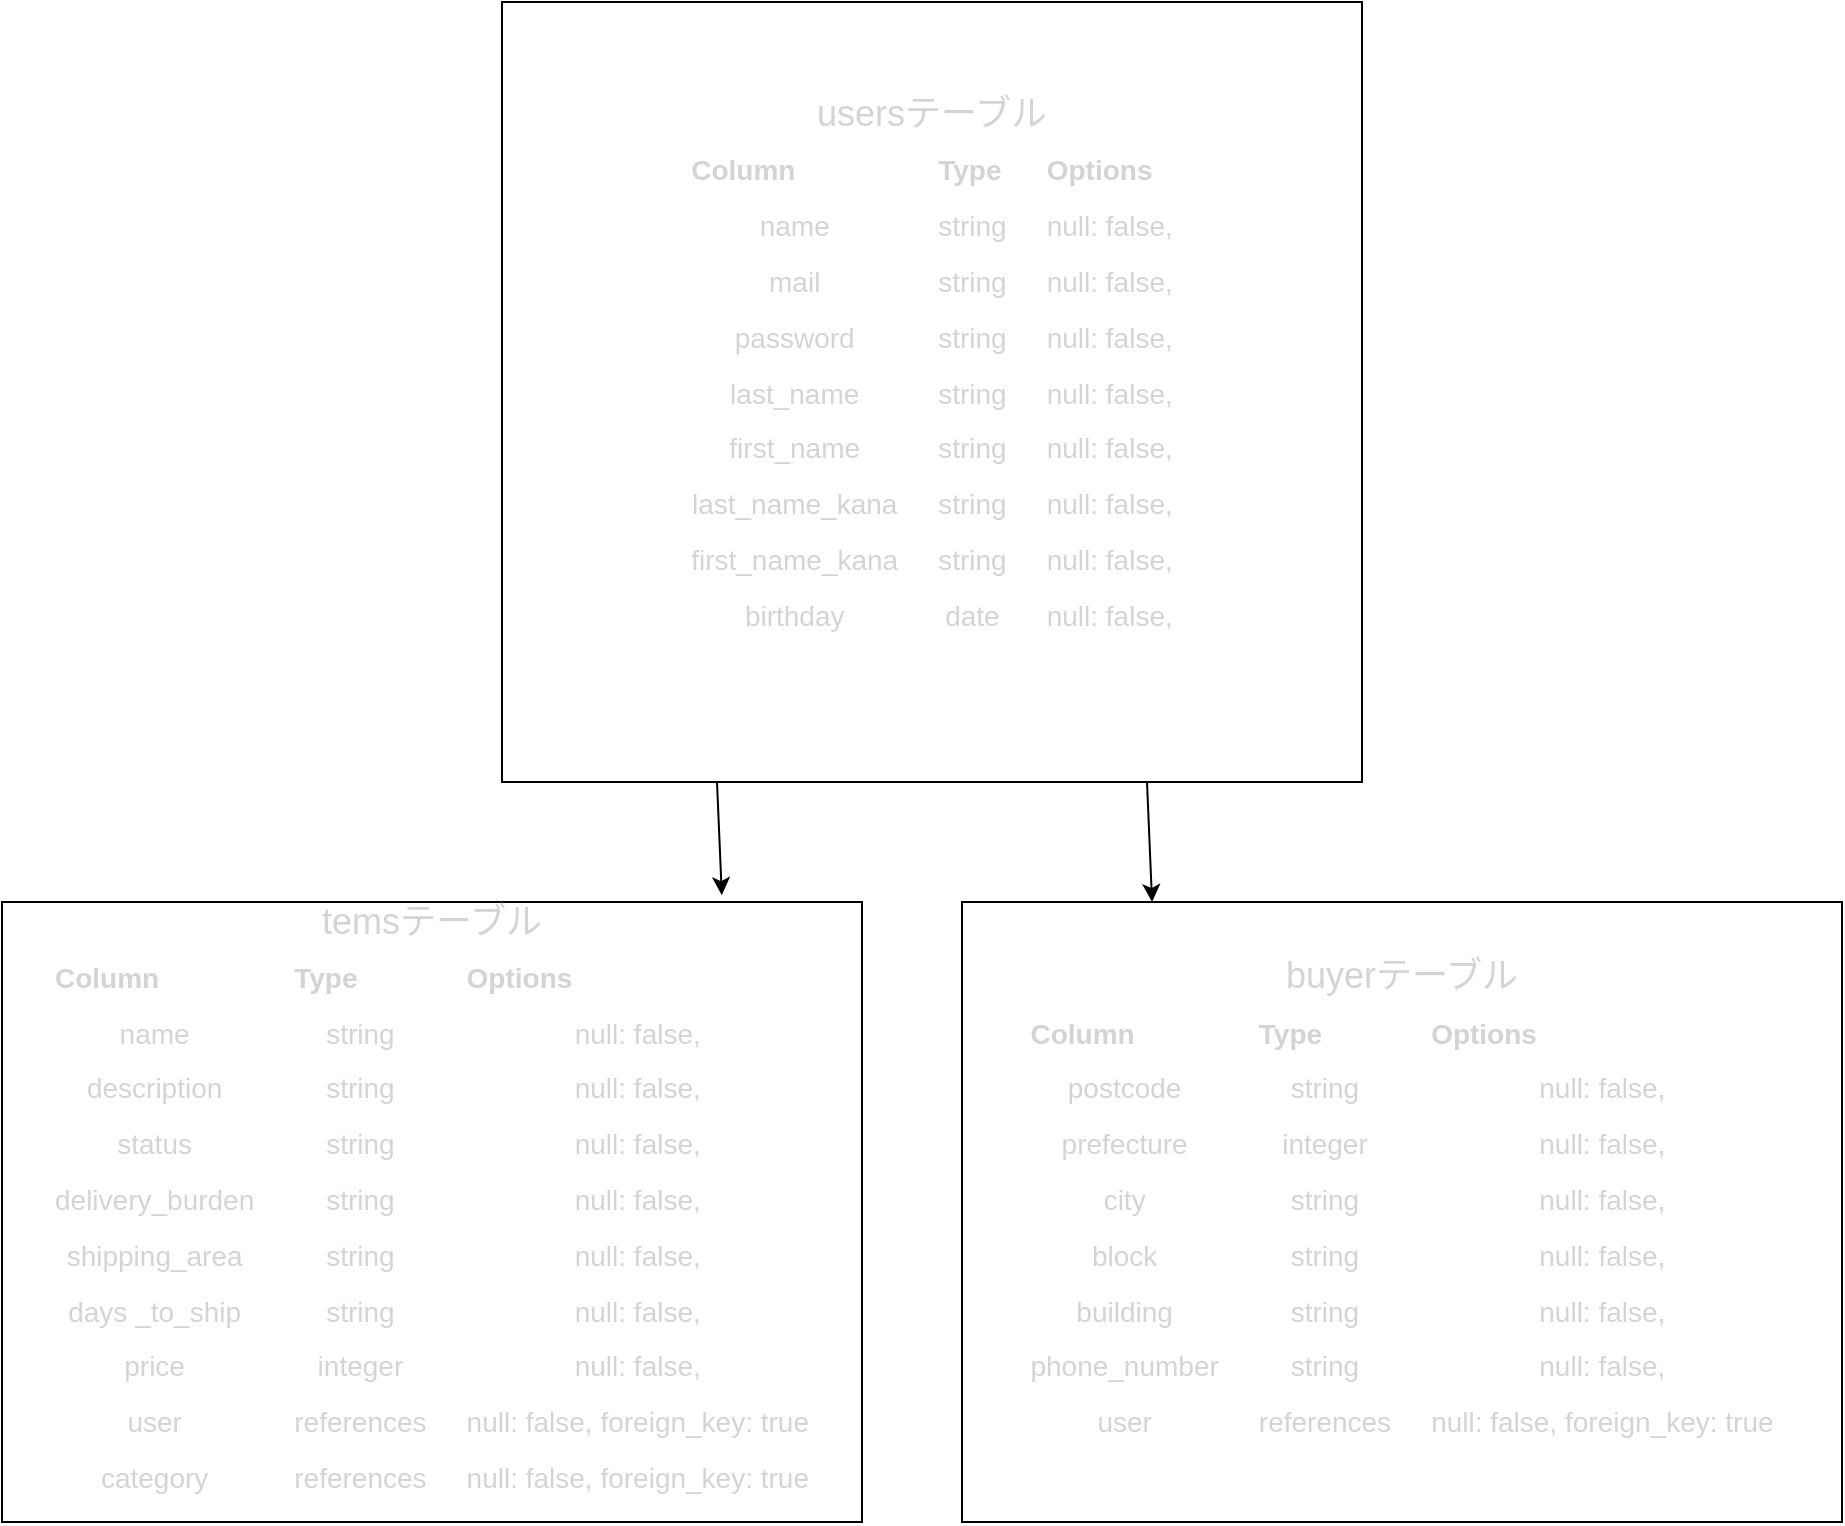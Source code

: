 <mxfile>
    <diagram id="ek3NT_J83x1j4uYleDJu" name="ページ1">
        <mxGraphModel dx="820" dy="1965" grid="1" gridSize="10" guides="1" tooltips="1" connect="1" arrows="1" fold="1" page="1" pageScale="1" pageWidth="827" pageHeight="1169" math="0" shadow="0">
            <root>
                <mxCell id="0"/>
                <mxCell id="1" parent="0"/>
                <mxCell id="50" style="edgeStyle=none;html=1;exitX=0.75;exitY=1;exitDx=0;exitDy=0;entryX=0.216;entryY=0;entryDx=0;entryDy=0;entryPerimeter=0;" edge="1" parent="1" source="40" target="42">
                    <mxGeometry relative="1" as="geometry">
                        <mxPoint x="573" y="380" as="targetPoint"/>
                    </mxGeometry>
                </mxCell>
                <mxCell id="51" style="edgeStyle=none;html=1;exitX=0.25;exitY=1;exitDx=0;exitDy=0;entryX=0.837;entryY=-0.011;entryDx=0;entryDy=0;entryPerimeter=0;" edge="1" parent="1" source="40" target="43">
                    <mxGeometry relative="1" as="geometry"/>
                </mxCell>
                <mxCell id="40" value="&lt;meta charset=&quot;utf-8&quot;&gt;&lt;h2 class=&quot;code-line&quot; dir=&quot;auto&quot; id=&quot;users%E3%83%86%E3%83%BC%E3%83%96%E3%83%AB&quot; style=&quot;margin-top: 0px; font-weight: normal; margin-bottom: 0.2em; position: relative; color: rgb(212, 212, 212); font-style: normal; letter-spacing: normal; text-indent: 0px; text-transform: none; word-spacing: 0px;&quot;&gt;usersテーブル&lt;/h2&gt;&lt;table class=&quot;code-line&quot; dir=&quot;auto&quot; style=&quot;border-collapse: collapse; margin-bottom: 0.7em; position: relative; color: rgb(212, 212, 212); font-size: 14px; font-style: normal; font-weight: 400; letter-spacing: normal; text-transform: none; word-spacing: 0px;&quot;&gt;&lt;thead class=&quot;code-line&quot; dir=&quot;auto&quot; style=&quot;position: relative&quot;&gt;&lt;tr class=&quot;code-line&quot; dir=&quot;auto&quot; style=&quot;position: relative&quot;&gt;&lt;th style=&quot;text-align: left ; border-bottom: 1px solid rgba(255 , 255 , 255 , 0.69) ; padding: 5px 10px ; border-top-color: rgba(255 , 255 , 255 , 0.69) ; border-right-color: rgba(255 , 255 , 255 , 0.69) ; border-left-color: rgba(255 , 255 , 255 , 0.69)&quot;&gt;Column&lt;/th&gt;&lt;th style=&quot;text-align: left ; border-bottom: 1px solid rgba(255 , 255 , 255 , 0.69) ; padding: 5px 10px ; border-top-color: rgba(255 , 255 , 255 , 0.69) ; border-right-color: rgba(255 , 255 , 255 , 0.69) ; border-left-color: rgba(255 , 255 , 255 , 0.69)&quot;&gt;Type&lt;/th&gt;&lt;th style=&quot;text-align: left ; border-bottom: 1px solid rgba(255 , 255 , 255 , 0.69) ; padding: 5px 10px ; border-top-color: rgba(255 , 255 , 255 , 0.69) ; border-right-color: rgba(255 , 255 , 255 , 0.69) ; border-left-color: rgba(255 , 255 , 255 , 0.69)&quot;&gt;Options&lt;/th&gt;&lt;/tr&gt;&lt;/thead&gt;&lt;tbody class=&quot;code-line&quot; dir=&quot;auto&quot; style=&quot;position: relative&quot;&gt;&lt;tr class=&quot;code-line&quot; dir=&quot;auto&quot; style=&quot;position: relative&quot;&gt;&lt;td style=&quot;padding: 5px 10px ; border-color: rgba(255 , 255 , 255 , 0.18)&quot;&gt;name&lt;/td&gt;&lt;td style=&quot;padding: 5px 10px ; border-color: rgba(255 , 255 , 255 , 0.18)&quot;&gt;string&lt;/td&gt;&lt;td style=&quot;padding: 5px 10px ; border-color: rgba(255 , 255 , 255 , 0.18)&quot;&gt;null: false,&lt;/td&gt;&lt;/tr&gt;&lt;tr class=&quot;code-line&quot; dir=&quot;auto&quot; style=&quot;position: relative&quot;&gt;&lt;td style=&quot;padding: 5px 10px ; border-top: 1px solid rgba(255 , 255 , 255 , 0.18) ; border-right-color: rgba(255 , 255 , 255 , 0.18) ; border-bottom-color: rgba(255 , 255 , 255 , 0.18) ; border-left-color: rgba(255 , 255 , 255 , 0.18)&quot;&gt;mail&lt;/td&gt;&lt;td style=&quot;padding: 5px 10px ; border-top: 1px solid rgba(255 , 255 , 255 , 0.18) ; border-right-color: rgba(255 , 255 , 255 , 0.18) ; border-bottom-color: rgba(255 , 255 , 255 , 0.18) ; border-left-color: rgba(255 , 255 , 255 , 0.18)&quot;&gt;string&lt;/td&gt;&lt;td style=&quot;padding: 5px 10px ; border-top: 1px solid rgba(255 , 255 , 255 , 0.18) ; border-right-color: rgba(255 , 255 , 255 , 0.18) ; border-bottom-color: rgba(255 , 255 , 255 , 0.18) ; border-left-color: rgba(255 , 255 , 255 , 0.18)&quot;&gt;null: false,&lt;/td&gt;&lt;/tr&gt;&lt;tr class=&quot;code-line&quot; dir=&quot;auto&quot; style=&quot;position: relative&quot;&gt;&lt;td style=&quot;padding: 5px 10px ; border-top: 1px solid rgba(255 , 255 , 255 , 0.18) ; border-right-color: rgba(255 , 255 , 255 , 0.18) ; border-bottom-color: rgba(255 , 255 , 255 , 0.18) ; border-left-color: rgba(255 , 255 , 255 , 0.18)&quot;&gt;password&lt;/td&gt;&lt;td style=&quot;padding: 5px 10px ; border-top: 1px solid rgba(255 , 255 , 255 , 0.18) ; border-right-color: rgba(255 , 255 , 255 , 0.18) ; border-bottom-color: rgba(255 , 255 , 255 , 0.18) ; border-left-color: rgba(255 , 255 , 255 , 0.18)&quot;&gt;string&lt;/td&gt;&lt;td style=&quot;padding: 5px 10px ; border-top: 1px solid rgba(255 , 255 , 255 , 0.18) ; border-right-color: rgba(255 , 255 , 255 , 0.18) ; border-bottom-color: rgba(255 , 255 , 255 , 0.18) ; border-left-color: rgba(255 , 255 , 255 , 0.18)&quot;&gt;null: false,&lt;/td&gt;&lt;/tr&gt;&lt;tr class=&quot;code-line&quot; dir=&quot;auto&quot; style=&quot;position: relative&quot;&gt;&lt;td style=&quot;padding: 5px 10px ; border-top: 1px solid rgba(255 , 255 , 255 , 0.18) ; border-right-color: rgba(255 , 255 , 255 , 0.18) ; border-bottom-color: rgba(255 , 255 , 255 , 0.18) ; border-left-color: rgba(255 , 255 , 255 , 0.18)&quot;&gt;last_name&lt;/td&gt;&lt;td style=&quot;padding: 5px 10px ; border-top: 1px solid rgba(255 , 255 , 255 , 0.18) ; border-right-color: rgba(255 , 255 , 255 , 0.18) ; border-bottom-color: rgba(255 , 255 , 255 , 0.18) ; border-left-color: rgba(255 , 255 , 255 , 0.18)&quot;&gt;string&lt;/td&gt;&lt;td style=&quot;padding: 5px 10px ; border-top: 1px solid rgba(255 , 255 , 255 , 0.18) ; border-right-color: rgba(255 , 255 , 255 , 0.18) ; border-bottom-color: rgba(255 , 255 , 255 , 0.18) ; border-left-color: rgba(255 , 255 , 255 , 0.18)&quot;&gt;null: false,&lt;/td&gt;&lt;/tr&gt;&lt;tr class=&quot;code-line&quot; dir=&quot;auto&quot; style=&quot;position: relative&quot;&gt;&lt;td style=&quot;padding: 5px 10px ; border-top: 1px solid rgba(255 , 255 , 255 , 0.18) ; border-right-color: rgba(255 , 255 , 255 , 0.18) ; border-bottom-color: rgba(255 , 255 , 255 , 0.18) ; border-left-color: rgba(255 , 255 , 255 , 0.18)&quot;&gt;first_name&lt;/td&gt;&lt;td style=&quot;padding: 5px 10px ; border-top: 1px solid rgba(255 , 255 , 255 , 0.18) ; border-right-color: rgba(255 , 255 , 255 , 0.18) ; border-bottom-color: rgba(255 , 255 , 255 , 0.18) ; border-left-color: rgba(255 , 255 , 255 , 0.18)&quot;&gt;string&lt;/td&gt;&lt;td style=&quot;padding: 5px 10px ; border-top: 1px solid rgba(255 , 255 , 255 , 0.18) ; border-right-color: rgba(255 , 255 , 255 , 0.18) ; border-bottom-color: rgba(255 , 255 , 255 , 0.18) ; border-left-color: rgba(255 , 255 , 255 , 0.18)&quot;&gt;null: false,&lt;/td&gt;&lt;/tr&gt;&lt;tr class=&quot;code-line&quot; dir=&quot;auto&quot; style=&quot;position: relative&quot;&gt;&lt;td style=&quot;padding: 5px 10px ; border-top: 1px solid rgba(255 , 255 , 255 , 0.18) ; border-right-color: rgba(255 , 255 , 255 , 0.18) ; border-bottom-color: rgba(255 , 255 , 255 , 0.18) ; border-left-color: rgba(255 , 255 , 255 , 0.18)&quot;&gt;last_name_kana&lt;/td&gt;&lt;td style=&quot;padding: 5px 10px ; border-top: 1px solid rgba(255 , 255 , 255 , 0.18) ; border-right-color: rgba(255 , 255 , 255 , 0.18) ; border-bottom-color: rgba(255 , 255 , 255 , 0.18) ; border-left-color: rgba(255 , 255 , 255 , 0.18)&quot;&gt;string&lt;/td&gt;&lt;td style=&quot;padding: 5px 10px ; border-top: 1px solid rgba(255 , 255 , 255 , 0.18) ; border-right-color: rgba(255 , 255 , 255 , 0.18) ; border-bottom-color: rgba(255 , 255 , 255 , 0.18) ; border-left-color: rgba(255 , 255 , 255 , 0.18)&quot;&gt;null: false,&lt;/td&gt;&lt;/tr&gt;&lt;tr class=&quot;code-line&quot; dir=&quot;auto&quot; style=&quot;position: relative&quot;&gt;&lt;td style=&quot;padding: 5px 10px ; border-top: 1px solid rgba(255 , 255 , 255 , 0.18) ; border-right-color: rgba(255 , 255 , 255 , 0.18) ; border-bottom-color: rgba(255 , 255 , 255 , 0.18) ; border-left-color: rgba(255 , 255 , 255 , 0.18)&quot;&gt;first_name_kana&lt;/td&gt;&lt;td style=&quot;padding: 5px 10px ; border-top: 1px solid rgba(255 , 255 , 255 , 0.18) ; border-right-color: rgba(255 , 255 , 255 , 0.18) ; border-bottom-color: rgba(255 , 255 , 255 , 0.18) ; border-left-color: rgba(255 , 255 , 255 , 0.18)&quot;&gt;string&lt;/td&gt;&lt;td style=&quot;padding: 5px 10px ; border-top: 1px solid rgba(255 , 255 , 255 , 0.18) ; border-right-color: rgba(255 , 255 , 255 , 0.18) ; border-bottom-color: rgba(255 , 255 , 255 , 0.18) ; border-left-color: rgba(255 , 255 , 255 , 0.18)&quot;&gt;null: false,&lt;/td&gt;&lt;/tr&gt;&lt;tr class=&quot;code-line&quot; dir=&quot;auto&quot; style=&quot;position: relative&quot;&gt;&lt;td style=&quot;padding: 5px 10px ; border-top: 1px solid rgba(255 , 255 , 255 , 0.18) ; border-right-color: rgba(255 , 255 , 255 , 0.18) ; border-bottom-color: rgba(255 , 255 , 255 , 0.18) ; border-left-color: rgba(255 , 255 , 255 , 0.18)&quot;&gt;birthday&lt;/td&gt;&lt;td style=&quot;padding: 5px 10px ; border-top: 1px solid rgba(255 , 255 , 255 , 0.18) ; border-right-color: rgba(255 , 255 , 255 , 0.18) ; border-bottom-color: rgba(255 , 255 , 255 , 0.18) ; border-left-color: rgba(255 , 255 , 255 , 0.18)&quot;&gt;date&lt;/td&gt;&lt;td style=&quot;padding: 5px 10px ; border-top: 1px solid rgba(255 , 255 , 255 , 0.18) ; border-right-color: rgba(255 , 255 , 255 , 0.18) ; border-bottom-color: rgba(255 , 255 , 255 , 0.18) ; border-left-color: rgba(255 , 255 , 255 , 0.18)&quot;&gt;null: false,&lt;/td&gt;&lt;/tr&gt;&lt;/tbody&gt;&lt;/table&gt;&lt;br class=&quot;Apple-interchange-newline&quot;&gt;" style="whiteSpace=wrap;html=1;align=center;" vertex="1" parent="1">
                    <mxGeometry x="250" y="-60" width="430" height="390" as="geometry"/>
                </mxCell>
                <mxCell id="42" value="&lt;meta charset=&quot;utf-8&quot;&gt;&lt;h2 class=&quot;code-line&quot; dir=&quot;auto&quot; id=&quot;buyer%E3%83%86%E3%83%BC%E3%83%96%E3%83%AB&quot; style=&quot;margin-top: 0px; font-weight: normal; margin-bottom: 0.2em; position: relative; color: rgb(212, 212, 212); font-style: normal; letter-spacing: normal; text-indent: 0px; text-transform: none; word-spacing: 0px;&quot;&gt;buyerテーブル&lt;/h2&gt;&lt;table class=&quot;code-line&quot; dir=&quot;auto&quot; style=&quot;border-collapse: collapse; margin-bottom: 0.7em; position: relative; color: rgb(212, 212, 212); font-size: 14px; font-style: normal; font-weight: 400; letter-spacing: normal; text-transform: none; word-spacing: 0px;&quot;&gt;&lt;thead class=&quot;code-line&quot; dir=&quot;auto&quot; style=&quot;position: relative&quot;&gt;&lt;tr class=&quot;code-line&quot; dir=&quot;auto&quot; style=&quot;position: relative&quot;&gt;&lt;th style=&quot;text-align: left ; border-bottom: 1px solid rgba(255 , 255 , 255 , 0.69) ; padding: 5px 10px ; border-top-color: rgba(255 , 255 , 255 , 0.69) ; border-right-color: rgba(255 , 255 , 255 , 0.69) ; border-left-color: rgba(255 , 255 , 255 , 0.69)&quot;&gt;Column&lt;/th&gt;&lt;th style=&quot;text-align: left ; border-bottom: 1px solid rgba(255 , 255 , 255 , 0.69) ; padding: 5px 10px ; border-top-color: rgba(255 , 255 , 255 , 0.69) ; border-right-color: rgba(255 , 255 , 255 , 0.69) ; border-left-color: rgba(255 , 255 , 255 , 0.69)&quot;&gt;Type&lt;/th&gt;&lt;th style=&quot;text-align: left ; border-bottom: 1px solid rgba(255 , 255 , 255 , 0.69) ; padding: 5px 10px ; border-top-color: rgba(255 , 255 , 255 , 0.69) ; border-right-color: rgba(255 , 255 , 255 , 0.69) ; border-left-color: rgba(255 , 255 , 255 , 0.69)&quot;&gt;Options&lt;/th&gt;&lt;/tr&gt;&lt;/thead&gt;&lt;tbody class=&quot;code-line&quot; dir=&quot;auto&quot; style=&quot;position: relative&quot;&gt;&lt;tr class=&quot;code-line&quot; dir=&quot;auto&quot; style=&quot;position: relative&quot;&gt;&lt;td style=&quot;padding: 5px 10px ; border-color: rgba(255 , 255 , 255 , 0.18)&quot;&gt;postcode&lt;/td&gt;&lt;td style=&quot;padding: 5px 10px ; border-color: rgba(255 , 255 , 255 , 0.18)&quot;&gt;string&lt;/td&gt;&lt;td style=&quot;padding: 5px 10px ; border-color: rgba(255 , 255 , 255 , 0.18)&quot;&gt;null: false,&lt;/td&gt;&lt;/tr&gt;&lt;tr class=&quot;code-line&quot; dir=&quot;auto&quot; style=&quot;position: relative&quot;&gt;&lt;td style=&quot;padding: 5px 10px ; border-top: 1px solid rgba(255 , 255 , 255 , 0.18) ; border-right-color: rgba(255 , 255 , 255 , 0.18) ; border-bottom-color: rgba(255 , 255 , 255 , 0.18) ; border-left-color: rgba(255 , 255 , 255 , 0.18)&quot;&gt;prefecture&lt;/td&gt;&lt;td style=&quot;padding: 5px 10px ; border-top: 1px solid rgba(255 , 255 , 255 , 0.18) ; border-right-color: rgba(255 , 255 , 255 , 0.18) ; border-bottom-color: rgba(255 , 255 , 255 , 0.18) ; border-left-color: rgba(255 , 255 , 255 , 0.18)&quot;&gt;integer&lt;/td&gt;&lt;td style=&quot;padding: 5px 10px ; border-top: 1px solid rgba(255 , 255 , 255 , 0.18) ; border-right-color: rgba(255 , 255 , 255 , 0.18) ; border-bottom-color: rgba(255 , 255 , 255 , 0.18) ; border-left-color: rgba(255 , 255 , 255 , 0.18)&quot;&gt;null: false,&lt;/td&gt;&lt;/tr&gt;&lt;tr class=&quot;code-line&quot; dir=&quot;auto&quot; style=&quot;position: relative&quot;&gt;&lt;td style=&quot;padding: 5px 10px ; border-top: 1px solid rgba(255 , 255 , 255 , 0.18) ; border-right-color: rgba(255 , 255 , 255 , 0.18) ; border-bottom-color: rgba(255 , 255 , 255 , 0.18) ; border-left-color: rgba(255 , 255 , 255 , 0.18)&quot;&gt;city&lt;/td&gt;&lt;td style=&quot;padding: 5px 10px ; border-top: 1px solid rgba(255 , 255 , 255 , 0.18) ; border-right-color: rgba(255 , 255 , 255 , 0.18) ; border-bottom-color: rgba(255 , 255 , 255 , 0.18) ; border-left-color: rgba(255 , 255 , 255 , 0.18)&quot;&gt;string&lt;/td&gt;&lt;td style=&quot;padding: 5px 10px ; border-top: 1px solid rgba(255 , 255 , 255 , 0.18) ; border-right-color: rgba(255 , 255 , 255 , 0.18) ; border-bottom-color: rgba(255 , 255 , 255 , 0.18) ; border-left-color: rgba(255 , 255 , 255 , 0.18)&quot;&gt;null: false,&lt;/td&gt;&lt;/tr&gt;&lt;tr class=&quot;code-line&quot; dir=&quot;auto&quot; style=&quot;position: relative&quot;&gt;&lt;td style=&quot;padding: 5px 10px ; border-top: 1px solid rgba(255 , 255 , 255 , 0.18) ; border-right-color: rgba(255 , 255 , 255 , 0.18) ; border-bottom-color: rgba(255 , 255 , 255 , 0.18) ; border-left-color: rgba(255 , 255 , 255 , 0.18)&quot;&gt;block&lt;/td&gt;&lt;td style=&quot;padding: 5px 10px ; border-top: 1px solid rgba(255 , 255 , 255 , 0.18) ; border-right-color: rgba(255 , 255 , 255 , 0.18) ; border-bottom-color: rgba(255 , 255 , 255 , 0.18) ; border-left-color: rgba(255 , 255 , 255 , 0.18)&quot;&gt;string&lt;/td&gt;&lt;td style=&quot;padding: 5px 10px ; border-top: 1px solid rgba(255 , 255 , 255 , 0.18) ; border-right-color: rgba(255 , 255 , 255 , 0.18) ; border-bottom-color: rgba(255 , 255 , 255 , 0.18) ; border-left-color: rgba(255 , 255 , 255 , 0.18)&quot;&gt;null: false,&lt;/td&gt;&lt;/tr&gt;&lt;tr class=&quot;code-line&quot; dir=&quot;auto&quot; style=&quot;position: relative&quot;&gt;&lt;td style=&quot;padding: 5px 10px ; border-top: 1px solid rgba(255 , 255 , 255 , 0.18) ; border-right-color: rgba(255 , 255 , 255 , 0.18) ; border-bottom-color: rgba(255 , 255 , 255 , 0.18) ; border-left-color: rgba(255 , 255 , 255 , 0.18)&quot;&gt;building&lt;/td&gt;&lt;td style=&quot;padding: 5px 10px ; border-top: 1px solid rgba(255 , 255 , 255 , 0.18) ; border-right-color: rgba(255 , 255 , 255 , 0.18) ; border-bottom-color: rgba(255 , 255 , 255 , 0.18) ; border-left-color: rgba(255 , 255 , 255 , 0.18)&quot;&gt;string&lt;/td&gt;&lt;td style=&quot;padding: 5px 10px ; border-top: 1px solid rgba(255 , 255 , 255 , 0.18) ; border-right-color: rgba(255 , 255 , 255 , 0.18) ; border-bottom-color: rgba(255 , 255 , 255 , 0.18) ; border-left-color: rgba(255 , 255 , 255 , 0.18)&quot;&gt;null: false,&lt;/td&gt;&lt;/tr&gt;&lt;tr class=&quot;code-line&quot; dir=&quot;auto&quot; style=&quot;position: relative&quot;&gt;&lt;td style=&quot;padding: 5px 10px ; border-top: 1px solid rgba(255 , 255 , 255 , 0.18) ; border-right-color: rgba(255 , 255 , 255 , 0.18) ; border-bottom-color: rgba(255 , 255 , 255 , 0.18) ; border-left-color: rgba(255 , 255 , 255 , 0.18)&quot;&gt;phone_number&lt;/td&gt;&lt;td style=&quot;padding: 5px 10px ; border-top: 1px solid rgba(255 , 255 , 255 , 0.18) ; border-right-color: rgba(255 , 255 , 255 , 0.18) ; border-bottom-color: rgba(255 , 255 , 255 , 0.18) ; border-left-color: rgba(255 , 255 , 255 , 0.18)&quot;&gt;string&lt;/td&gt;&lt;td style=&quot;padding: 5px 10px ; border-top: 1px solid rgba(255 , 255 , 255 , 0.18) ; border-right-color: rgba(255 , 255 , 255 , 0.18) ; border-bottom-color: rgba(255 , 255 , 255 , 0.18) ; border-left-color: rgba(255 , 255 , 255 , 0.18)&quot;&gt;null: false,&lt;/td&gt;&lt;/tr&gt;&lt;tr class=&quot;code-line&quot; dir=&quot;auto&quot; style=&quot;position: relative&quot;&gt;&lt;td style=&quot;padding: 5px 10px ; border-top: 1px solid rgba(255 , 255 , 255 , 0.18) ; border-right-color: rgba(255 , 255 , 255 , 0.18) ; border-bottom-color: rgba(255 , 255 , 255 , 0.18) ; border-left-color: rgba(255 , 255 , 255 , 0.18)&quot;&gt;user&lt;/td&gt;&lt;td style=&quot;padding: 5px 10px ; border-top: 1px solid rgba(255 , 255 , 255 , 0.18) ; border-right-color: rgba(255 , 255 , 255 , 0.18) ; border-bottom-color: rgba(255 , 255 , 255 , 0.18) ; border-left-color: rgba(255 , 255 , 255 , 0.18)&quot;&gt;references&lt;/td&gt;&lt;td style=&quot;padding: 5px 10px ; border-top: 1px solid rgba(255 , 255 , 255 , 0.18) ; border-right-color: rgba(255 , 255 , 255 , 0.18) ; border-bottom-color: rgba(255 , 255 , 255 , 0.18) ; border-left-color: rgba(255 , 255 , 255 , 0.18)&quot;&gt;null: false, foreign_key: true&lt;/td&gt;&lt;/tr&gt;&lt;/tbody&gt;&lt;/table&gt;" style="whiteSpace=wrap;html=1;align=center;" vertex="1" parent="1">
                    <mxGeometry x="480" y="390" width="440" height="310" as="geometry"/>
                </mxCell>
                <mxCell id="43" value="&lt;meta charset=&quot;utf-8&quot;&gt;&lt;h2 class=&quot;code-line&quot; dir=&quot;auto&quot; id=&quot;items%E3%83%86%E3%83%BC%E3%83%96%E3%83%AB&quot; style=&quot;margin-top: 0px; font-weight: normal; margin-bottom: 0.2em; position: relative; color: rgb(212, 212, 212); font-style: normal; letter-spacing: normal; text-indent: 0px; text-transform: none; word-spacing: 0px;&quot;&gt;temsテーブル&lt;/h2&gt;&lt;table class=&quot;code-line&quot; dir=&quot;auto&quot; style=&quot;border-collapse: collapse; margin-bottom: 0.7em; position: relative; color: rgb(212, 212, 212); font-size: 14px; font-style: normal; font-weight: 400; letter-spacing: normal; text-transform: none; word-spacing: 0px;&quot;&gt;&lt;thead class=&quot;code-line&quot; dir=&quot;auto&quot; style=&quot;position: relative&quot;&gt;&lt;tr class=&quot;code-line&quot; dir=&quot;auto&quot; style=&quot;position: relative&quot;&gt;&lt;th style=&quot;text-align: left ; border-bottom: 1px solid rgba(255 , 255 , 255 , 0.69) ; padding: 5px 10px ; border-top-color: rgba(255 , 255 , 255 , 0.69) ; border-right-color: rgba(255 , 255 , 255 , 0.69) ; border-left-color: rgba(255 , 255 , 255 , 0.69)&quot;&gt;Column&lt;/th&gt;&lt;th style=&quot;text-align: left ; border-bottom: 1px solid rgba(255 , 255 , 255 , 0.69) ; padding: 5px 10px ; border-top-color: rgba(255 , 255 , 255 , 0.69) ; border-right-color: rgba(255 , 255 , 255 , 0.69) ; border-left-color: rgba(255 , 255 , 255 , 0.69)&quot;&gt;Type&lt;/th&gt;&lt;th style=&quot;text-align: left ; border-bottom: 1px solid rgba(255 , 255 , 255 , 0.69) ; padding: 5px 10px ; border-top-color: rgba(255 , 255 , 255 , 0.69) ; border-right-color: rgba(255 , 255 , 255 , 0.69) ; border-left-color: rgba(255 , 255 , 255 , 0.69)&quot;&gt;Options&lt;/th&gt;&lt;/tr&gt;&lt;/thead&gt;&lt;tbody class=&quot;code-line&quot; dir=&quot;auto&quot; style=&quot;position: relative&quot;&gt;&lt;tr class=&quot;code-line&quot; dir=&quot;auto&quot; style=&quot;position: relative&quot;&gt;&lt;td style=&quot;padding: 5px 10px ; border-color: rgba(255 , 255 , 255 , 0.18)&quot;&gt;name&lt;/td&gt;&lt;td style=&quot;padding: 5px 10px ; border-color: rgba(255 , 255 , 255 , 0.18)&quot;&gt;string&lt;/td&gt;&lt;td style=&quot;padding: 5px 10px ; border-color: rgba(255 , 255 , 255 , 0.18)&quot;&gt;null: false,&lt;/td&gt;&lt;/tr&gt;&lt;tr class=&quot;code-line&quot; dir=&quot;auto&quot; style=&quot;position: relative&quot;&gt;&lt;td style=&quot;padding: 5px 10px ; border-top: 1px solid rgba(255 , 255 , 255 , 0.18) ; border-right-color: rgba(255 , 255 , 255 , 0.18) ; border-bottom-color: rgba(255 , 255 , 255 , 0.18) ; border-left-color: rgba(255 , 255 , 255 , 0.18)&quot;&gt;description&lt;/td&gt;&lt;td style=&quot;padding: 5px 10px ; border-top: 1px solid rgba(255 , 255 , 255 , 0.18) ; border-right-color: rgba(255 , 255 , 255 , 0.18) ; border-bottom-color: rgba(255 , 255 , 255 , 0.18) ; border-left-color: rgba(255 , 255 , 255 , 0.18)&quot;&gt;string&lt;/td&gt;&lt;td style=&quot;padding: 5px 10px ; border-top: 1px solid rgba(255 , 255 , 255 , 0.18) ; border-right-color: rgba(255 , 255 , 255 , 0.18) ; border-bottom-color: rgba(255 , 255 , 255 , 0.18) ; border-left-color: rgba(255 , 255 , 255 , 0.18)&quot;&gt;null: false,&lt;/td&gt;&lt;/tr&gt;&lt;tr class=&quot;code-line&quot; dir=&quot;auto&quot; style=&quot;position: relative&quot;&gt;&lt;td style=&quot;padding: 5px 10px ; border-top: 1px solid rgba(255 , 255 , 255 , 0.18) ; border-right-color: rgba(255 , 255 , 255 , 0.18) ; border-bottom-color: rgba(255 , 255 , 255 , 0.18) ; border-left-color: rgba(255 , 255 , 255 , 0.18)&quot;&gt;status&lt;/td&gt;&lt;td style=&quot;padding: 5px 10px ; border-top: 1px solid rgba(255 , 255 , 255 , 0.18) ; border-right-color: rgba(255 , 255 , 255 , 0.18) ; border-bottom-color: rgba(255 , 255 , 255 , 0.18) ; border-left-color: rgba(255 , 255 , 255 , 0.18)&quot;&gt;string&lt;/td&gt;&lt;td style=&quot;padding: 5px 10px ; border-top: 1px solid rgba(255 , 255 , 255 , 0.18) ; border-right-color: rgba(255 , 255 , 255 , 0.18) ; border-bottom-color: rgba(255 , 255 , 255 , 0.18) ; border-left-color: rgba(255 , 255 , 255 , 0.18)&quot;&gt;null: false,&lt;/td&gt;&lt;/tr&gt;&lt;tr class=&quot;code-line&quot; dir=&quot;auto&quot; style=&quot;position: relative&quot;&gt;&lt;td style=&quot;padding: 5px 10px ; border-top: 1px solid rgba(255 , 255 , 255 , 0.18) ; border-right-color: rgba(255 , 255 , 255 , 0.18) ; border-bottom-color: rgba(255 , 255 , 255 , 0.18) ; border-left-color: rgba(255 , 255 , 255 , 0.18)&quot;&gt;delivery_burden&lt;/td&gt;&lt;td style=&quot;padding: 5px 10px ; border-top: 1px solid rgba(255 , 255 , 255 , 0.18) ; border-right-color: rgba(255 , 255 , 255 , 0.18) ; border-bottom-color: rgba(255 , 255 , 255 , 0.18) ; border-left-color: rgba(255 , 255 , 255 , 0.18)&quot;&gt;string&lt;/td&gt;&lt;td style=&quot;padding: 5px 10px ; border-top: 1px solid rgba(255 , 255 , 255 , 0.18) ; border-right-color: rgba(255 , 255 , 255 , 0.18) ; border-bottom-color: rgba(255 , 255 , 255 , 0.18) ; border-left-color: rgba(255 , 255 , 255 , 0.18)&quot;&gt;null: false,&lt;/td&gt;&lt;/tr&gt;&lt;tr class=&quot;code-line&quot; dir=&quot;auto&quot; style=&quot;position: relative&quot;&gt;&lt;td style=&quot;padding: 5px 10px ; border-top: 1px solid rgba(255 , 255 , 255 , 0.18) ; border-right-color: rgba(255 , 255 , 255 , 0.18) ; border-bottom-color: rgba(255 , 255 , 255 , 0.18) ; border-left-color: rgba(255 , 255 , 255 , 0.18)&quot;&gt;shipping_area&lt;/td&gt;&lt;td style=&quot;padding: 5px 10px ; border-top: 1px solid rgba(255 , 255 , 255 , 0.18) ; border-right-color: rgba(255 , 255 , 255 , 0.18) ; border-bottom-color: rgba(255 , 255 , 255 , 0.18) ; border-left-color: rgba(255 , 255 , 255 , 0.18)&quot;&gt;string&lt;/td&gt;&lt;td style=&quot;padding: 5px 10px ; border-top: 1px solid rgba(255 , 255 , 255 , 0.18) ; border-right-color: rgba(255 , 255 , 255 , 0.18) ; border-bottom-color: rgba(255 , 255 , 255 , 0.18) ; border-left-color: rgba(255 , 255 , 255 , 0.18)&quot;&gt;null: false,&lt;/td&gt;&lt;/tr&gt;&lt;tr class=&quot;code-line&quot; dir=&quot;auto&quot; style=&quot;position: relative&quot;&gt;&lt;td style=&quot;padding: 5px 10px ; border-top: 1px solid rgba(255 , 255 , 255 , 0.18) ; border-right-color: rgba(255 , 255 , 255 , 0.18) ; border-bottom-color: rgba(255 , 255 , 255 , 0.18) ; border-left-color: rgba(255 , 255 , 255 , 0.18)&quot;&gt;days _to_ship&lt;/td&gt;&lt;td style=&quot;padding: 5px 10px ; border-top: 1px solid rgba(255 , 255 , 255 , 0.18) ; border-right-color: rgba(255 , 255 , 255 , 0.18) ; border-bottom-color: rgba(255 , 255 , 255 , 0.18) ; border-left-color: rgba(255 , 255 , 255 , 0.18)&quot;&gt;string&lt;/td&gt;&lt;td style=&quot;padding: 5px 10px ; border-top: 1px solid rgba(255 , 255 , 255 , 0.18) ; border-right-color: rgba(255 , 255 , 255 , 0.18) ; border-bottom-color: rgba(255 , 255 , 255 , 0.18) ; border-left-color: rgba(255 , 255 , 255 , 0.18)&quot;&gt;null: false,&lt;/td&gt;&lt;/tr&gt;&lt;tr class=&quot;code-line&quot; dir=&quot;auto&quot; style=&quot;position: relative&quot;&gt;&lt;td style=&quot;padding: 5px 10px ; border-top: 1px solid rgba(255 , 255 , 255 , 0.18) ; border-right-color: rgba(255 , 255 , 255 , 0.18) ; border-bottom-color: rgba(255 , 255 , 255 , 0.18) ; border-left-color: rgba(255 , 255 , 255 , 0.18)&quot;&gt;price&lt;/td&gt;&lt;td style=&quot;padding: 5px 10px ; border-top: 1px solid rgba(255 , 255 , 255 , 0.18) ; border-right-color: rgba(255 , 255 , 255 , 0.18) ; border-bottom-color: rgba(255 , 255 , 255 , 0.18) ; border-left-color: rgba(255 , 255 , 255 , 0.18)&quot;&gt;integer&lt;/td&gt;&lt;td style=&quot;padding: 5px 10px ; border-top: 1px solid rgba(255 , 255 , 255 , 0.18) ; border-right-color: rgba(255 , 255 , 255 , 0.18) ; border-bottom-color: rgba(255 , 255 , 255 , 0.18) ; border-left-color: rgba(255 , 255 , 255 , 0.18)&quot;&gt;null: false,&lt;/td&gt;&lt;/tr&gt;&lt;tr class=&quot;code-line&quot; dir=&quot;auto&quot; style=&quot;position: relative&quot;&gt;&lt;td style=&quot;padding: 5px 10px ; border-top: 1px solid rgba(255 , 255 , 255 , 0.18) ; border-right-color: rgba(255 , 255 , 255 , 0.18) ; border-bottom-color: rgba(255 , 255 , 255 , 0.18) ; border-left-color: rgba(255 , 255 , 255 , 0.18)&quot;&gt;user&lt;/td&gt;&lt;td style=&quot;padding: 5px 10px ; border-top: 1px solid rgba(255 , 255 , 255 , 0.18) ; border-right-color: rgba(255 , 255 , 255 , 0.18) ; border-bottom-color: rgba(255 , 255 , 255 , 0.18) ; border-left-color: rgba(255 , 255 , 255 , 0.18)&quot;&gt;references&lt;/td&gt;&lt;td style=&quot;padding: 5px 10px ; border-top: 1px solid rgba(255 , 255 , 255 , 0.18) ; border-right-color: rgba(255 , 255 , 255 , 0.18) ; border-bottom-color: rgba(255 , 255 , 255 , 0.18) ; border-left-color: rgba(255 , 255 , 255 , 0.18)&quot;&gt;null: false, foreign_key: true&lt;/td&gt;&lt;/tr&gt;&lt;tr class=&quot;code-line&quot; dir=&quot;auto&quot; style=&quot;position: relative&quot;&gt;&lt;td style=&quot;padding: 5px 10px ; border-top: 1px solid rgba(255 , 255 , 255 , 0.18) ; border-right-color: rgba(255 , 255 , 255 , 0.18) ; border-bottom-color: rgba(255 , 255 , 255 , 0.18) ; border-left-color: rgba(255 , 255 , 255 , 0.18)&quot;&gt;category&lt;/td&gt;&lt;td style=&quot;padding: 5px 10px ; border-top: 1px solid rgba(255 , 255 , 255 , 0.18) ; border-right-color: rgba(255 , 255 , 255 , 0.18) ; border-bottom-color: rgba(255 , 255 , 255 , 0.18) ; border-left-color: rgba(255 , 255 , 255 , 0.18)&quot;&gt;references&lt;/td&gt;&lt;td style=&quot;padding: 5px 10px ; border-top: 1px solid rgba(255 , 255 , 255 , 0.18) ; border-right-color: rgba(255 , 255 , 255 , 0.18) ; border-bottom-color: rgba(255 , 255 , 255 , 0.18) ; border-left-color: rgba(255 , 255 , 255 , 0.18)&quot;&gt;null: false, foreign_key: true&lt;/td&gt;&lt;/tr&gt;&lt;/tbody&gt;&lt;/table&gt;" style="whiteSpace=wrap;html=1;align=center;" vertex="1" parent="1">
                    <mxGeometry y="390" width="430" height="310" as="geometry"/>
                </mxCell>
            </root>
        </mxGraphModel>
    </diagram>
</mxfile>